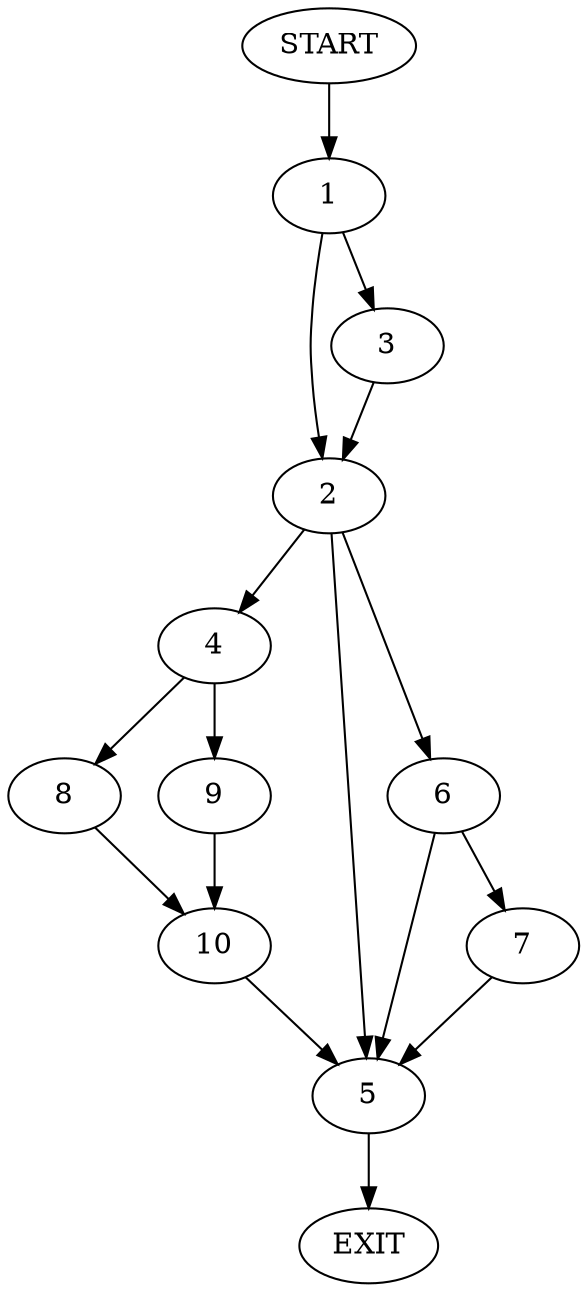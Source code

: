 digraph {
0 [label="START"]
11 [label="EXIT"]
0 -> 1
1 -> 2
1 -> 3
2 -> 4
2 -> 5
2 -> 6
3 -> 2
6 -> 5
6 -> 7
4 -> 8
4 -> 9
5 -> 11
9 -> 10
8 -> 10
10 -> 5
7 -> 5
}
